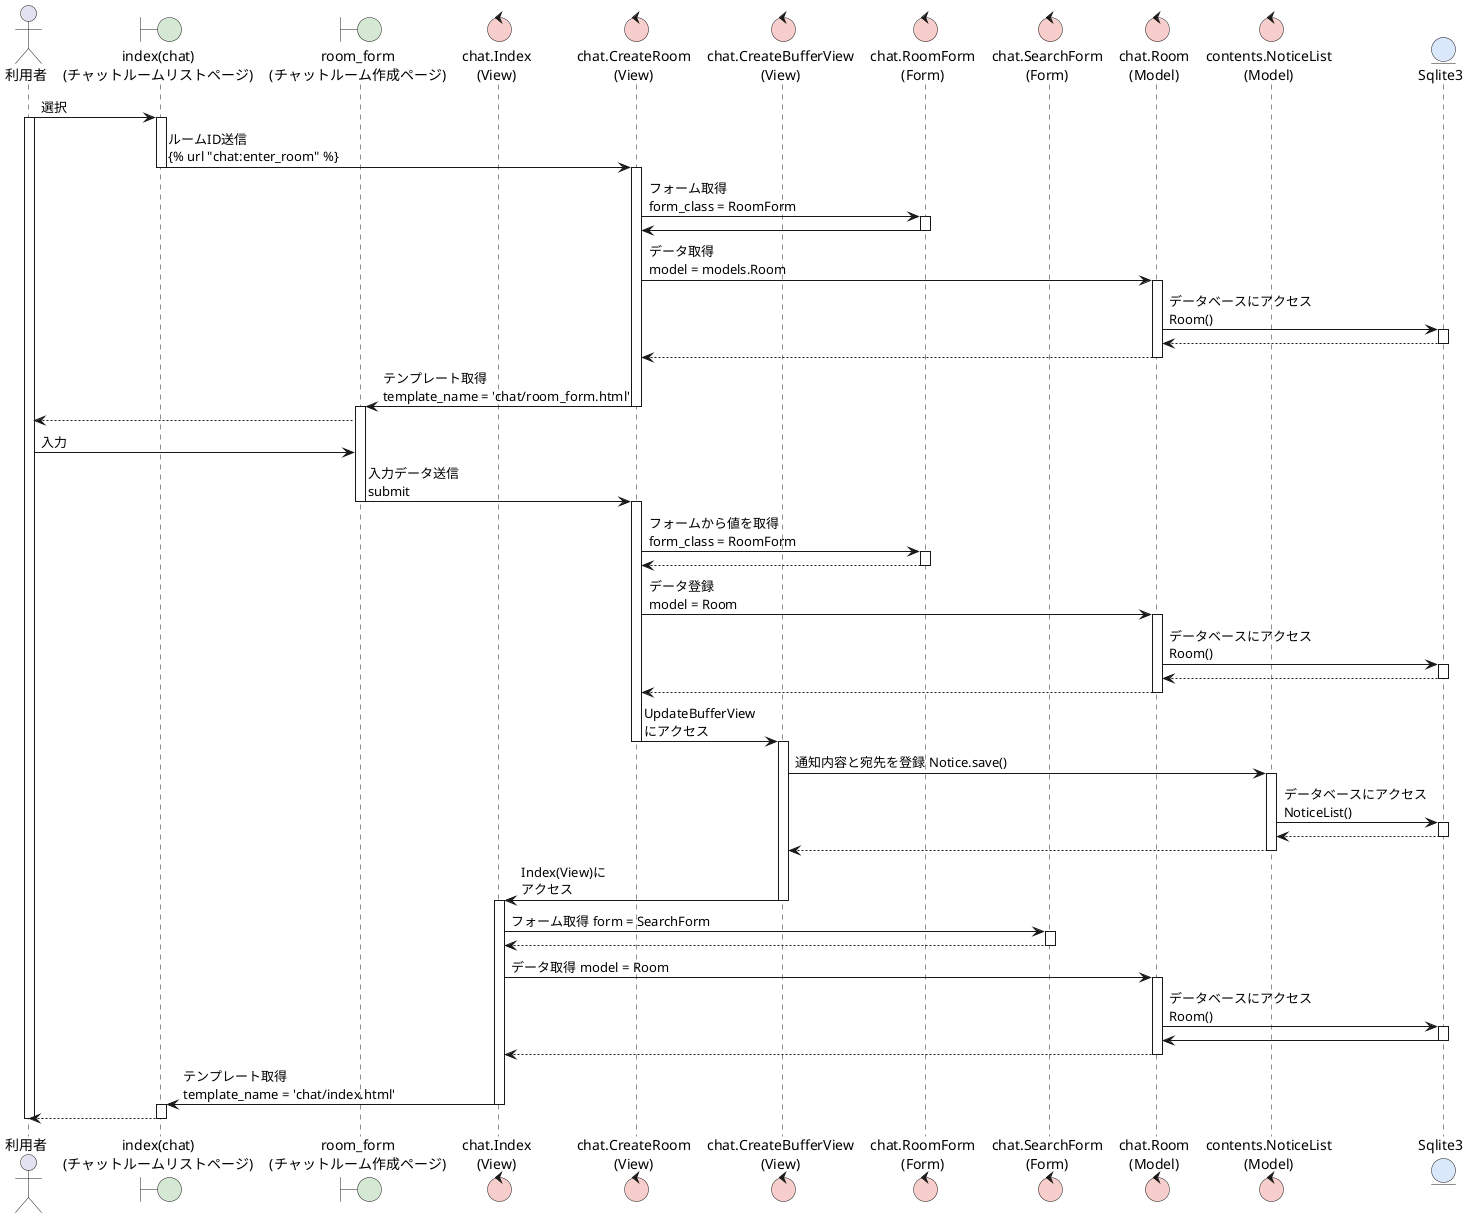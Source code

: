 @startuml ChatRoomCreate

actor 利用者 as user
' boundary "index(accounts)\n(メインページ)" as main #d5e8d4
boundary "index(chat)\n(チャットルームリストページ)" as cl #d5e8d4
boundary "room_form\n(チャットルーム作成ページ)" as rf #d5e8d4

control "chat.Index\n(View)" as inView #f8cecc
control "chat.CreateRoom\n(View)" as crView #f8cecc
control "chat.CreateBufferView\n(View)" as cbView #f8cecc
control "chat.RoomForm\n(Form)" as RoForm #f8cecc
control "chat.SearchForm\n(Form)" as Form #f8cecc
control "chat.Room\n(Model)" as Model #f8cecc
control "contents.NoticeList\n(Model)" as nlModel #f8cecc

entity "Sqlite3" as db #dae8fc

user -> cl:選択
activate user
activate cl
cl -> crView:ルームID送信\n{% url "chat:enter_room" %}
deactivate cl
activate crView
crView -> RoForm:フォーム取得\nform_class = RoomForm
activate RoForm
RoForm -> crView
deactivate RoForm
crView -> Model:データ取得\nmodel = models.Room
activate Model
Model -> db:データベースにアクセス\nRoom()
activate db
db --> Model
deactivate db
Model --> crView
deactivate Model
crView -> rf:テンプレート取得\ntemplate_name = 'chat/room_form.html'
deactivate crView
activate rf
rf --> user
' deactivate rf



user -> rf:入力
' activate rf
rf -> crView:入力データ送信\nsubmit
deactivate rf
activate crView
crView -> RoForm:フォームから値を取得\nform_class = RoomForm
activate RoForm
RoForm --> crView
deactivate RoForm
crView -> Model:データ登録\nmodel = Room
activate Model
Model -> db :データベースにアクセス\nRoom()
activate db
db --> Model
deactivate db
Model --> crView
deactivate Model
crView -> cbView :UpdateBufferView\nにアクセス
deactivate crView
activate cbView
cbView -> nlModel :通知内容と宛先を登録 Notice.save()
activate nlModel
nlModel -> db:データベースにアクセス\nNoticeList()
activate db
db -->nlModel
deactivate db
nlModel --> cbView
deactivate nlModel
cbView -> inView:Index(View)に\nアクセス
deactivate cbView
activate inView
inView -> Form:フォーム取得 form = SearchForm
activate Form
Form --> inView
deactivate Form
inView -> Model:データ取得 model = Room
activate Model
Model -> db:データベースにアクセス\nRoom()
activate db
db -> Model
deactivate db
Model --> inView
deactivate Model
inView -> cl:テンプレート取得\ntemplate_name = 'chat/index.html'
deactivate inView
activate cl
cl --> user
deactivate cl
deactivate user
@enduml